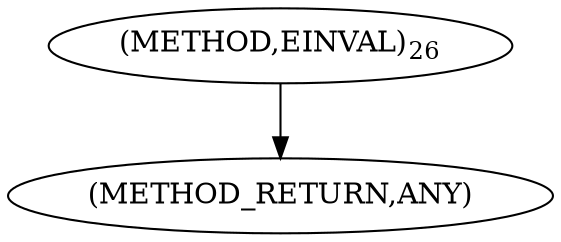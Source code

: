 digraph "EINVAL" {  
"100433" [label = <(METHOD,EINVAL)<SUB>26</SUB>> ]
"100434" [label = <(METHOD_RETURN,ANY)> ]
  "100433" -> "100434" 
}

